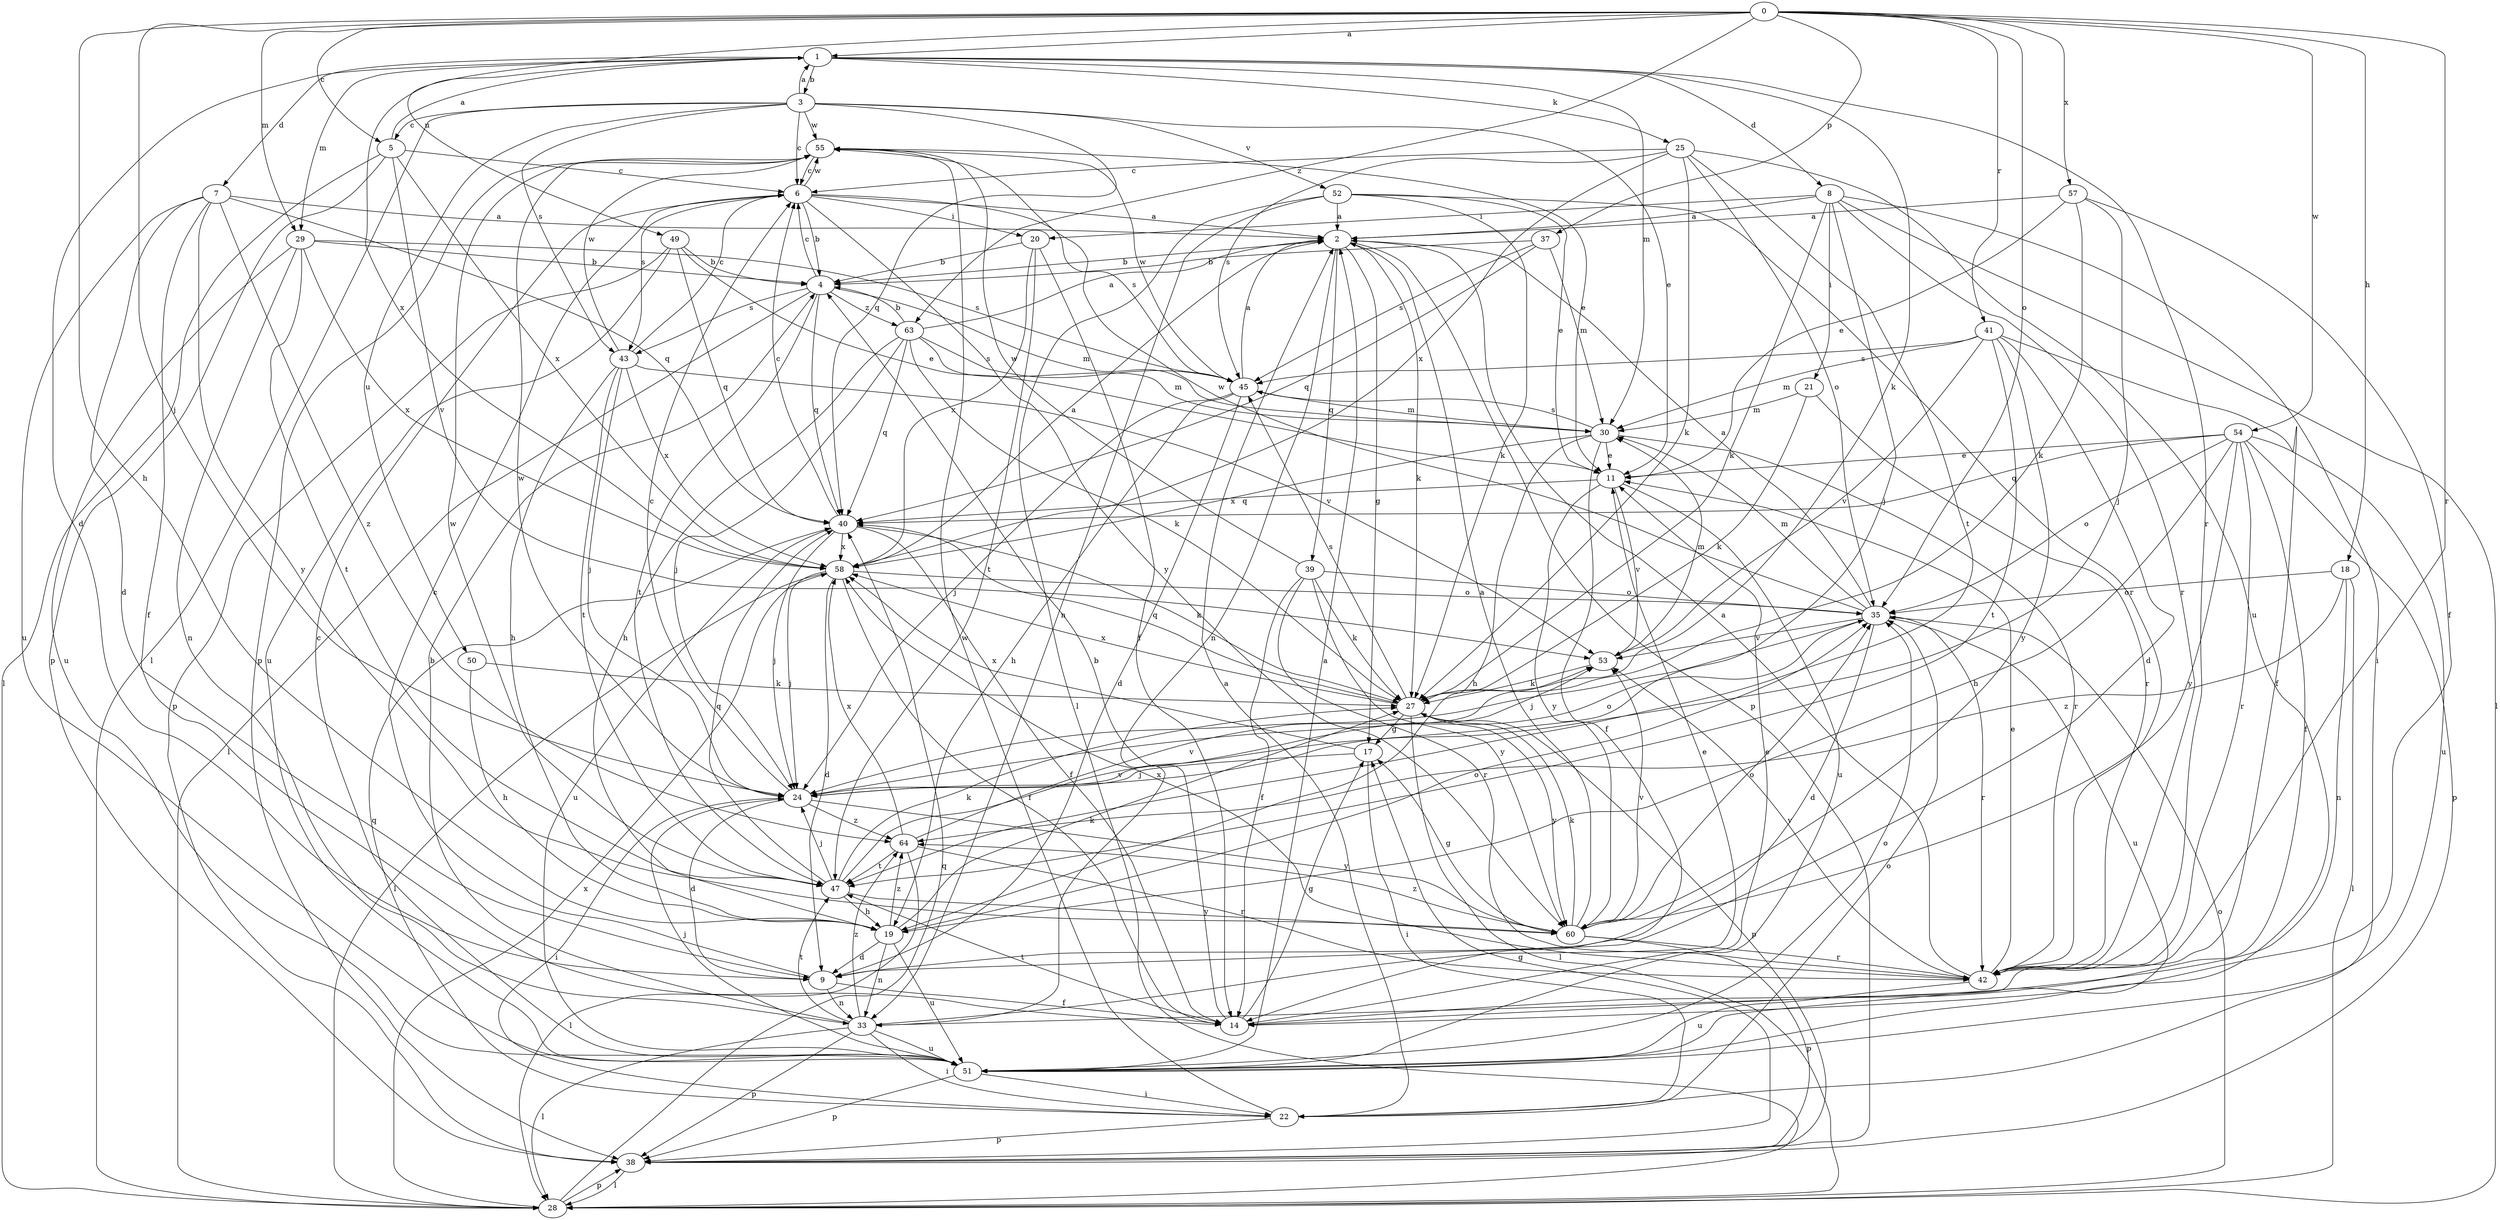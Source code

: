 strict digraph  {
0;
1;
2;
3;
4;
5;
6;
7;
8;
9;
11;
14;
17;
18;
19;
20;
21;
22;
24;
25;
27;
28;
29;
30;
33;
35;
37;
38;
39;
40;
41;
42;
43;
45;
47;
49;
50;
51;
52;
53;
54;
55;
57;
58;
60;
63;
64;
0 -> 1  [label=a];
0 -> 5  [label=c];
0 -> 18  [label=h];
0 -> 19  [label=h];
0 -> 24  [label=j];
0 -> 29  [label=m];
0 -> 35  [label=o];
0 -> 37  [label=p];
0 -> 41  [label=r];
0 -> 42  [label=r];
0 -> 49  [label=u];
0 -> 54  [label=w];
0 -> 57  [label=x];
0 -> 63  [label=z];
1 -> 3  [label=b];
1 -> 7  [label=d];
1 -> 8  [label=d];
1 -> 9  [label=d];
1 -> 25  [label=k];
1 -> 27  [label=k];
1 -> 29  [label=m];
1 -> 30  [label=m];
1 -> 42  [label=r];
1 -> 58  [label=x];
2 -> 4  [label=b];
2 -> 17  [label=g];
2 -> 27  [label=k];
2 -> 33  [label=n];
2 -> 38  [label=p];
2 -> 39  [label=q];
3 -> 1  [label=a];
3 -> 5  [label=c];
3 -> 6  [label=c];
3 -> 11  [label=e];
3 -> 28  [label=l];
3 -> 40  [label=q];
3 -> 43  [label=s];
3 -> 50  [label=u];
3 -> 52  [label=v];
3 -> 55  [label=w];
4 -> 6  [label=c];
4 -> 28  [label=l];
4 -> 30  [label=m];
4 -> 40  [label=q];
4 -> 43  [label=s];
4 -> 47  [label=t];
4 -> 63  [label=z];
5 -> 1  [label=a];
5 -> 6  [label=c];
5 -> 28  [label=l];
5 -> 38  [label=p];
5 -> 53  [label=v];
5 -> 58  [label=x];
6 -> 2  [label=a];
6 -> 4  [label=b];
6 -> 20  [label=i];
6 -> 43  [label=s];
6 -> 45  [label=s];
6 -> 55  [label=w];
6 -> 60  [label=y];
7 -> 2  [label=a];
7 -> 9  [label=d];
7 -> 14  [label=f];
7 -> 40  [label=q];
7 -> 51  [label=u];
7 -> 60  [label=y];
7 -> 64  [label=z];
8 -> 2  [label=a];
8 -> 20  [label=i];
8 -> 21  [label=i];
8 -> 22  [label=i];
8 -> 24  [label=j];
8 -> 27  [label=k];
8 -> 28  [label=l];
8 -> 42  [label=r];
9 -> 6  [label=c];
9 -> 14  [label=f];
9 -> 33  [label=n];
11 -> 40  [label=q];
11 -> 51  [label=u];
11 -> 53  [label=v];
11 -> 60  [label=y];
14 -> 4  [label=b];
14 -> 11  [label=e];
14 -> 17  [label=g];
14 -> 47  [label=t];
17 -> 22  [label=i];
17 -> 24  [label=j];
17 -> 58  [label=x];
18 -> 28  [label=l];
18 -> 33  [label=n];
18 -> 35  [label=o];
18 -> 64  [label=z];
19 -> 9  [label=d];
19 -> 27  [label=k];
19 -> 33  [label=n];
19 -> 35  [label=o];
19 -> 51  [label=u];
19 -> 64  [label=z];
20 -> 4  [label=b];
20 -> 14  [label=f];
20 -> 47  [label=t];
20 -> 58  [label=x];
21 -> 27  [label=k];
21 -> 30  [label=m];
21 -> 42  [label=r];
22 -> 2  [label=a];
22 -> 35  [label=o];
22 -> 38  [label=p];
22 -> 40  [label=q];
22 -> 55  [label=w];
24 -> 6  [label=c];
24 -> 9  [label=d];
24 -> 22  [label=i];
24 -> 35  [label=o];
24 -> 55  [label=w];
24 -> 60  [label=y];
24 -> 64  [label=z];
25 -> 6  [label=c];
25 -> 27  [label=k];
25 -> 35  [label=o];
25 -> 45  [label=s];
25 -> 47  [label=t];
25 -> 51  [label=u];
25 -> 58  [label=x];
27 -> 17  [label=g];
27 -> 28  [label=l];
27 -> 38  [label=p];
27 -> 40  [label=q];
27 -> 45  [label=s];
27 -> 58  [label=x];
27 -> 60  [label=y];
28 -> 35  [label=o];
28 -> 38  [label=p];
28 -> 40  [label=q];
28 -> 58  [label=x];
29 -> 4  [label=b];
29 -> 33  [label=n];
29 -> 45  [label=s];
29 -> 47  [label=t];
29 -> 51  [label=u];
29 -> 58  [label=x];
30 -> 11  [label=e];
30 -> 14  [label=f];
30 -> 19  [label=h];
30 -> 42  [label=r];
30 -> 45  [label=s];
30 -> 58  [label=x];
33 -> 4  [label=b];
33 -> 11  [label=e];
33 -> 22  [label=i];
33 -> 28  [label=l];
33 -> 38  [label=p];
33 -> 47  [label=t];
33 -> 51  [label=u];
33 -> 64  [label=z];
35 -> 2  [label=a];
35 -> 9  [label=d];
35 -> 24  [label=j];
35 -> 30  [label=m];
35 -> 42  [label=r];
35 -> 51  [label=u];
35 -> 53  [label=v];
35 -> 55  [label=w];
37 -> 4  [label=b];
37 -> 30  [label=m];
37 -> 40  [label=q];
37 -> 45  [label=s];
38 -> 17  [label=g];
38 -> 28  [label=l];
39 -> 14  [label=f];
39 -> 27  [label=k];
39 -> 35  [label=o];
39 -> 42  [label=r];
39 -> 55  [label=w];
39 -> 60  [label=y];
40 -> 6  [label=c];
40 -> 14  [label=f];
40 -> 24  [label=j];
40 -> 27  [label=k];
40 -> 51  [label=u];
40 -> 58  [label=x];
41 -> 9  [label=d];
41 -> 14  [label=f];
41 -> 30  [label=m];
41 -> 45  [label=s];
41 -> 47  [label=t];
41 -> 53  [label=v];
41 -> 60  [label=y];
42 -> 2  [label=a];
42 -> 11  [label=e];
42 -> 51  [label=u];
42 -> 53  [label=v];
42 -> 58  [label=x];
43 -> 6  [label=c];
43 -> 19  [label=h];
43 -> 24  [label=j];
43 -> 47  [label=t];
43 -> 53  [label=v];
43 -> 55  [label=w];
43 -> 58  [label=x];
45 -> 2  [label=a];
45 -> 9  [label=d];
45 -> 19  [label=h];
45 -> 24  [label=j];
45 -> 30  [label=m];
45 -> 55  [label=w];
47 -> 19  [label=h];
47 -> 24  [label=j];
47 -> 27  [label=k];
47 -> 40  [label=q];
47 -> 53  [label=v];
47 -> 55  [label=w];
47 -> 60  [label=y];
49 -> 4  [label=b];
49 -> 11  [label=e];
49 -> 38  [label=p];
49 -> 40  [label=q];
49 -> 51  [label=u];
50 -> 19  [label=h];
50 -> 27  [label=k];
51 -> 2  [label=a];
51 -> 6  [label=c];
51 -> 22  [label=i];
51 -> 24  [label=j];
51 -> 35  [label=o];
51 -> 38  [label=p];
52 -> 2  [label=a];
52 -> 11  [label=e];
52 -> 27  [label=k];
52 -> 28  [label=l];
52 -> 33  [label=n];
52 -> 42  [label=r];
53 -> 27  [label=k];
53 -> 30  [label=m];
54 -> 11  [label=e];
54 -> 14  [label=f];
54 -> 19  [label=h];
54 -> 35  [label=o];
54 -> 38  [label=p];
54 -> 40  [label=q];
54 -> 42  [label=r];
54 -> 51  [label=u];
54 -> 60  [label=y];
55 -> 6  [label=c];
55 -> 11  [label=e];
55 -> 38  [label=p];
57 -> 2  [label=a];
57 -> 11  [label=e];
57 -> 14  [label=f];
57 -> 24  [label=j];
57 -> 27  [label=k];
58 -> 2  [label=a];
58 -> 9  [label=d];
58 -> 14  [label=f];
58 -> 24  [label=j];
58 -> 28  [label=l];
58 -> 35  [label=o];
60 -> 2  [label=a];
60 -> 17  [label=g];
60 -> 27  [label=k];
60 -> 35  [label=o];
60 -> 38  [label=p];
60 -> 42  [label=r];
60 -> 53  [label=v];
60 -> 64  [label=z];
63 -> 2  [label=a];
63 -> 4  [label=b];
63 -> 19  [label=h];
63 -> 24  [label=j];
63 -> 27  [label=k];
63 -> 30  [label=m];
63 -> 40  [label=q];
63 -> 45  [label=s];
64 -> 28  [label=l];
64 -> 42  [label=r];
64 -> 47  [label=t];
64 -> 53  [label=v];
64 -> 58  [label=x];
}
